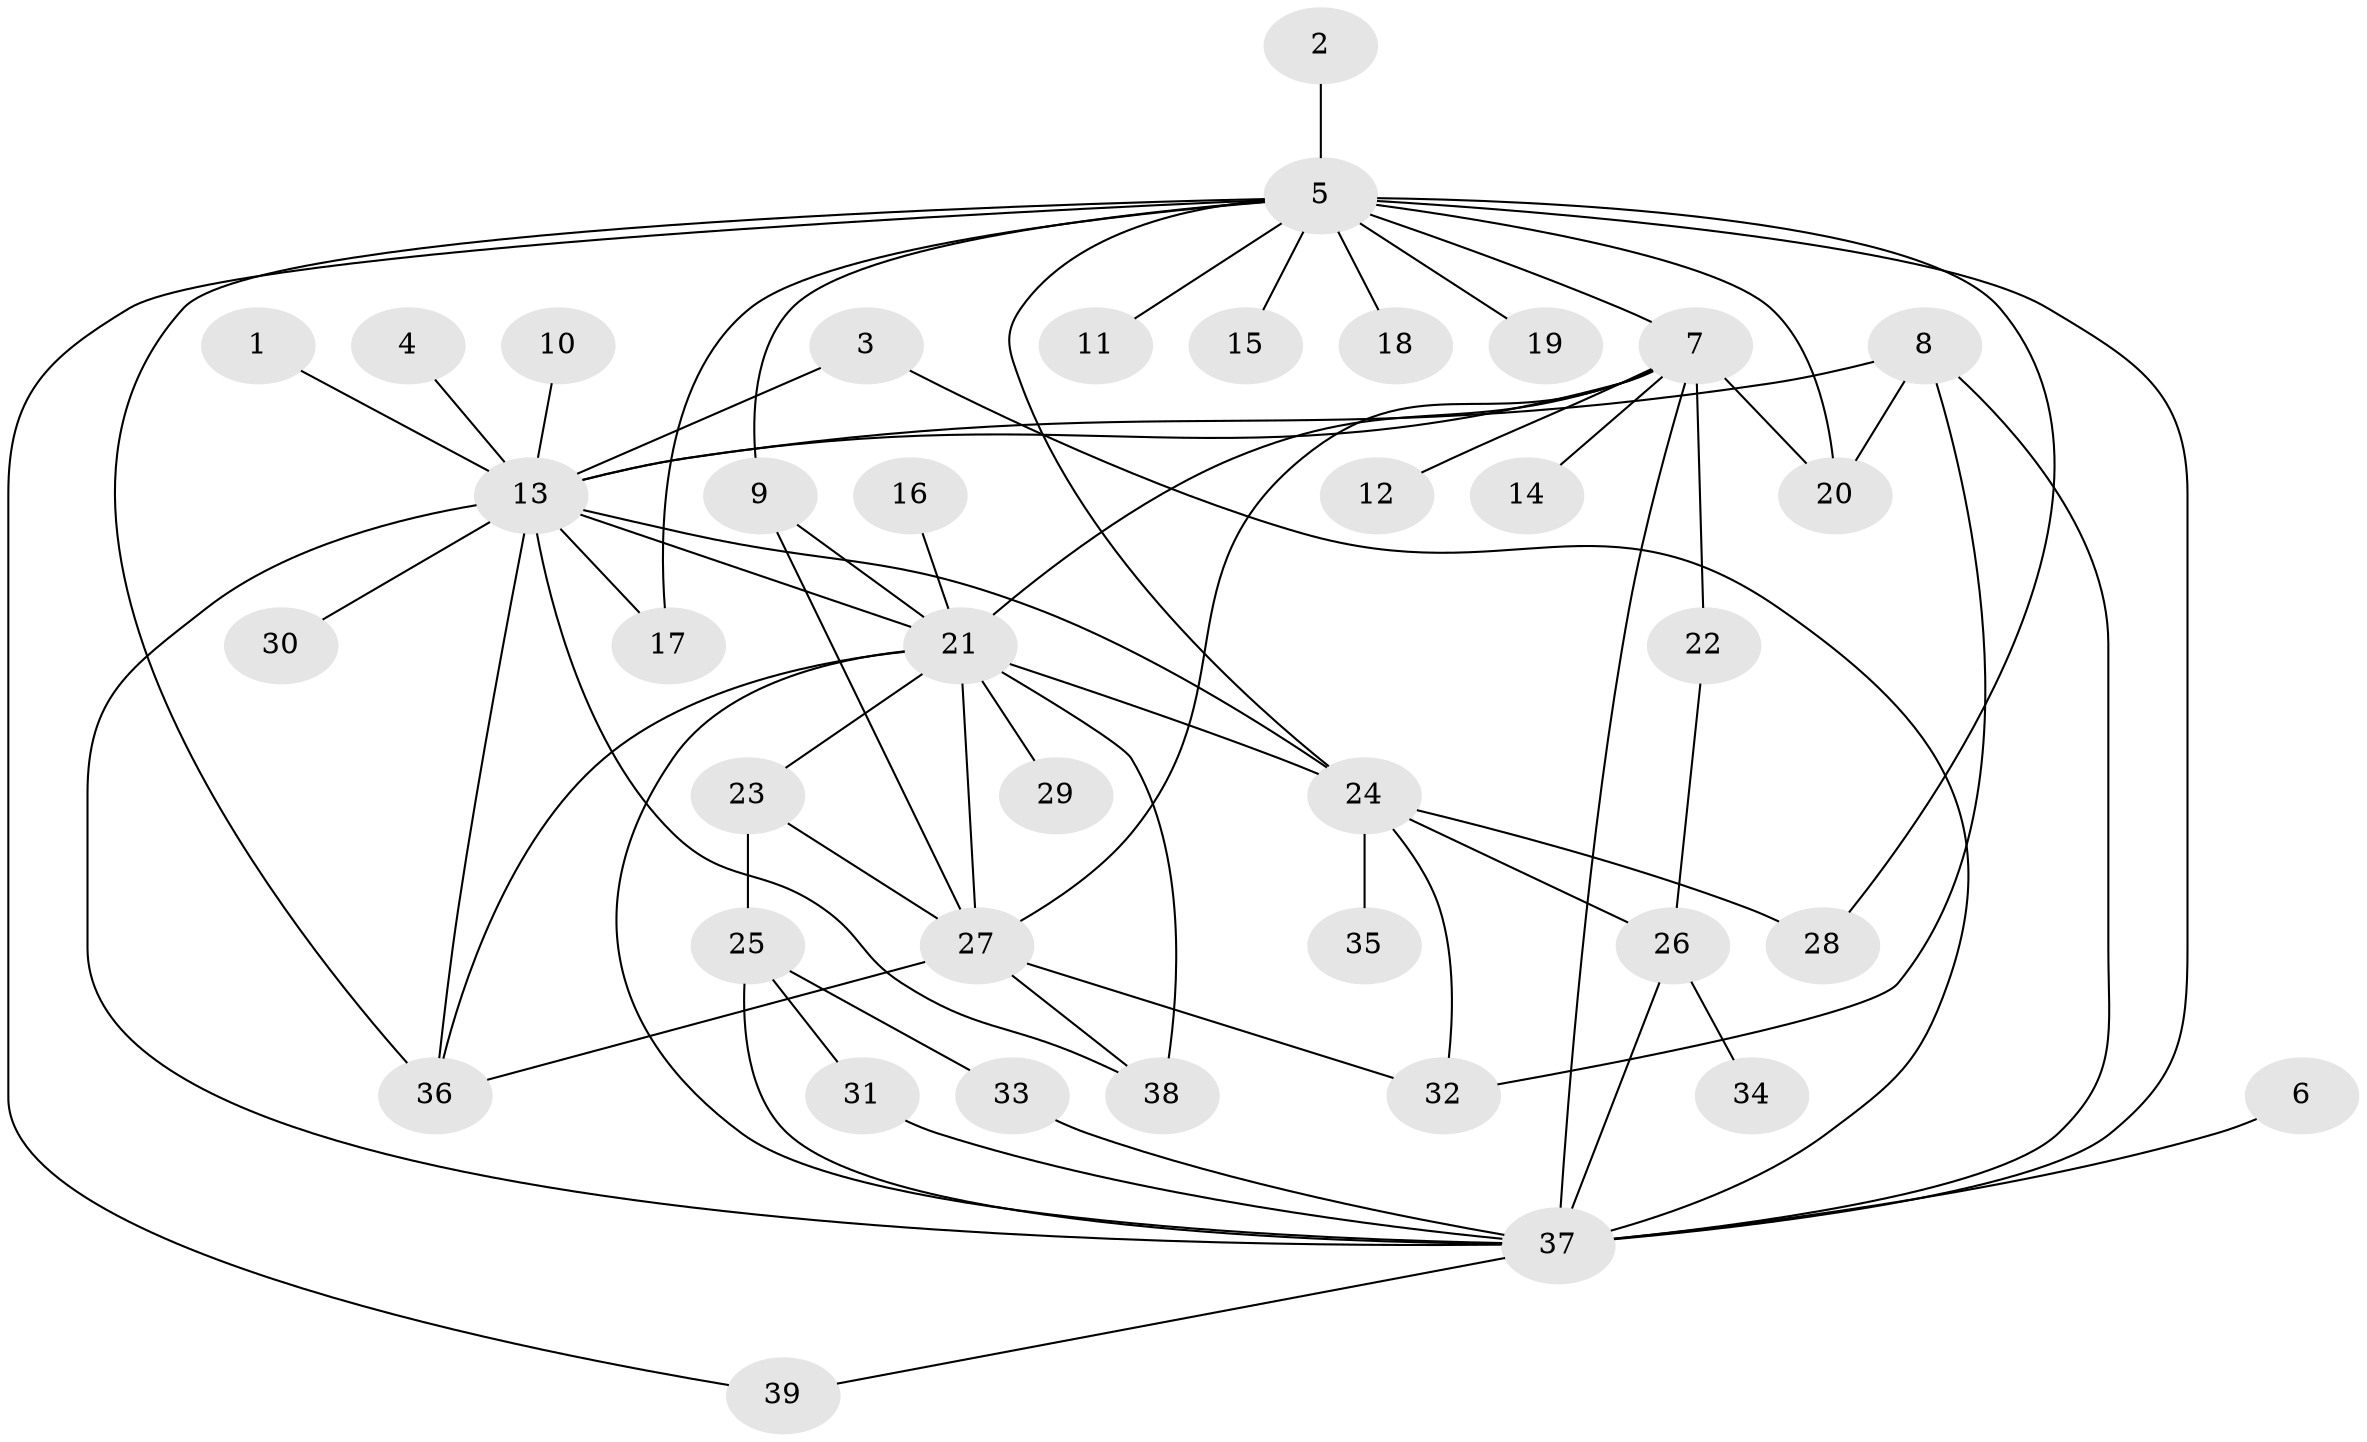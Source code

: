 // original degree distribution, {6: 0.05128205128205128, 14: 0.01282051282051282, 9: 0.01282051282051282, 1: 0.47435897435897434, 8: 0.02564102564102564, 16: 0.01282051282051282, 3: 0.10256410256410256, 15: 0.01282051282051282, 4: 0.0641025641025641, 12: 0.01282051282051282, 2: 0.20512820512820512, 5: 0.01282051282051282}
// Generated by graph-tools (version 1.1) at 2025/49/03/09/25 03:49:59]
// undirected, 39 vertices, 67 edges
graph export_dot {
graph [start="1"]
  node [color=gray90,style=filled];
  1;
  2;
  3;
  4;
  5;
  6;
  7;
  8;
  9;
  10;
  11;
  12;
  13;
  14;
  15;
  16;
  17;
  18;
  19;
  20;
  21;
  22;
  23;
  24;
  25;
  26;
  27;
  28;
  29;
  30;
  31;
  32;
  33;
  34;
  35;
  36;
  37;
  38;
  39;
  1 -- 13 [weight=1.0];
  2 -- 5 [weight=1.0];
  3 -- 13 [weight=1.0];
  3 -- 37 [weight=1.0];
  4 -- 13 [weight=1.0];
  5 -- 7 [weight=1.0];
  5 -- 9 [weight=1.0];
  5 -- 11 [weight=1.0];
  5 -- 15 [weight=1.0];
  5 -- 17 [weight=1.0];
  5 -- 18 [weight=1.0];
  5 -- 19 [weight=1.0];
  5 -- 20 [weight=1.0];
  5 -- 24 [weight=1.0];
  5 -- 28 [weight=1.0];
  5 -- 36 [weight=1.0];
  5 -- 37 [weight=2.0];
  5 -- 39 [weight=1.0];
  6 -- 37 [weight=1.0];
  7 -- 12 [weight=1.0];
  7 -- 13 [weight=1.0];
  7 -- 14 [weight=1.0];
  7 -- 20 [weight=1.0];
  7 -- 21 [weight=1.0];
  7 -- 22 [weight=1.0];
  7 -- 27 [weight=1.0];
  7 -- 37 [weight=1.0];
  8 -- 13 [weight=1.0];
  8 -- 20 [weight=1.0];
  8 -- 32 [weight=1.0];
  8 -- 37 [weight=1.0];
  9 -- 21 [weight=1.0];
  9 -- 27 [weight=1.0];
  10 -- 13 [weight=1.0];
  13 -- 17 [weight=1.0];
  13 -- 21 [weight=1.0];
  13 -- 24 [weight=1.0];
  13 -- 30 [weight=1.0];
  13 -- 36 [weight=1.0];
  13 -- 37 [weight=1.0];
  13 -- 38 [weight=1.0];
  16 -- 21 [weight=1.0];
  21 -- 23 [weight=1.0];
  21 -- 24 [weight=1.0];
  21 -- 27 [weight=1.0];
  21 -- 29 [weight=1.0];
  21 -- 36 [weight=1.0];
  21 -- 37 [weight=1.0];
  21 -- 38 [weight=1.0];
  22 -- 26 [weight=1.0];
  23 -- 25 [weight=1.0];
  23 -- 27 [weight=1.0];
  24 -- 26 [weight=1.0];
  24 -- 28 [weight=1.0];
  24 -- 32 [weight=1.0];
  24 -- 35 [weight=1.0];
  25 -- 31 [weight=1.0];
  25 -- 33 [weight=1.0];
  25 -- 37 [weight=1.0];
  26 -- 34 [weight=1.0];
  26 -- 37 [weight=1.0];
  27 -- 32 [weight=1.0];
  27 -- 36 [weight=1.0];
  27 -- 38 [weight=1.0];
  31 -- 37 [weight=1.0];
  33 -- 37 [weight=1.0];
  37 -- 39 [weight=1.0];
}
